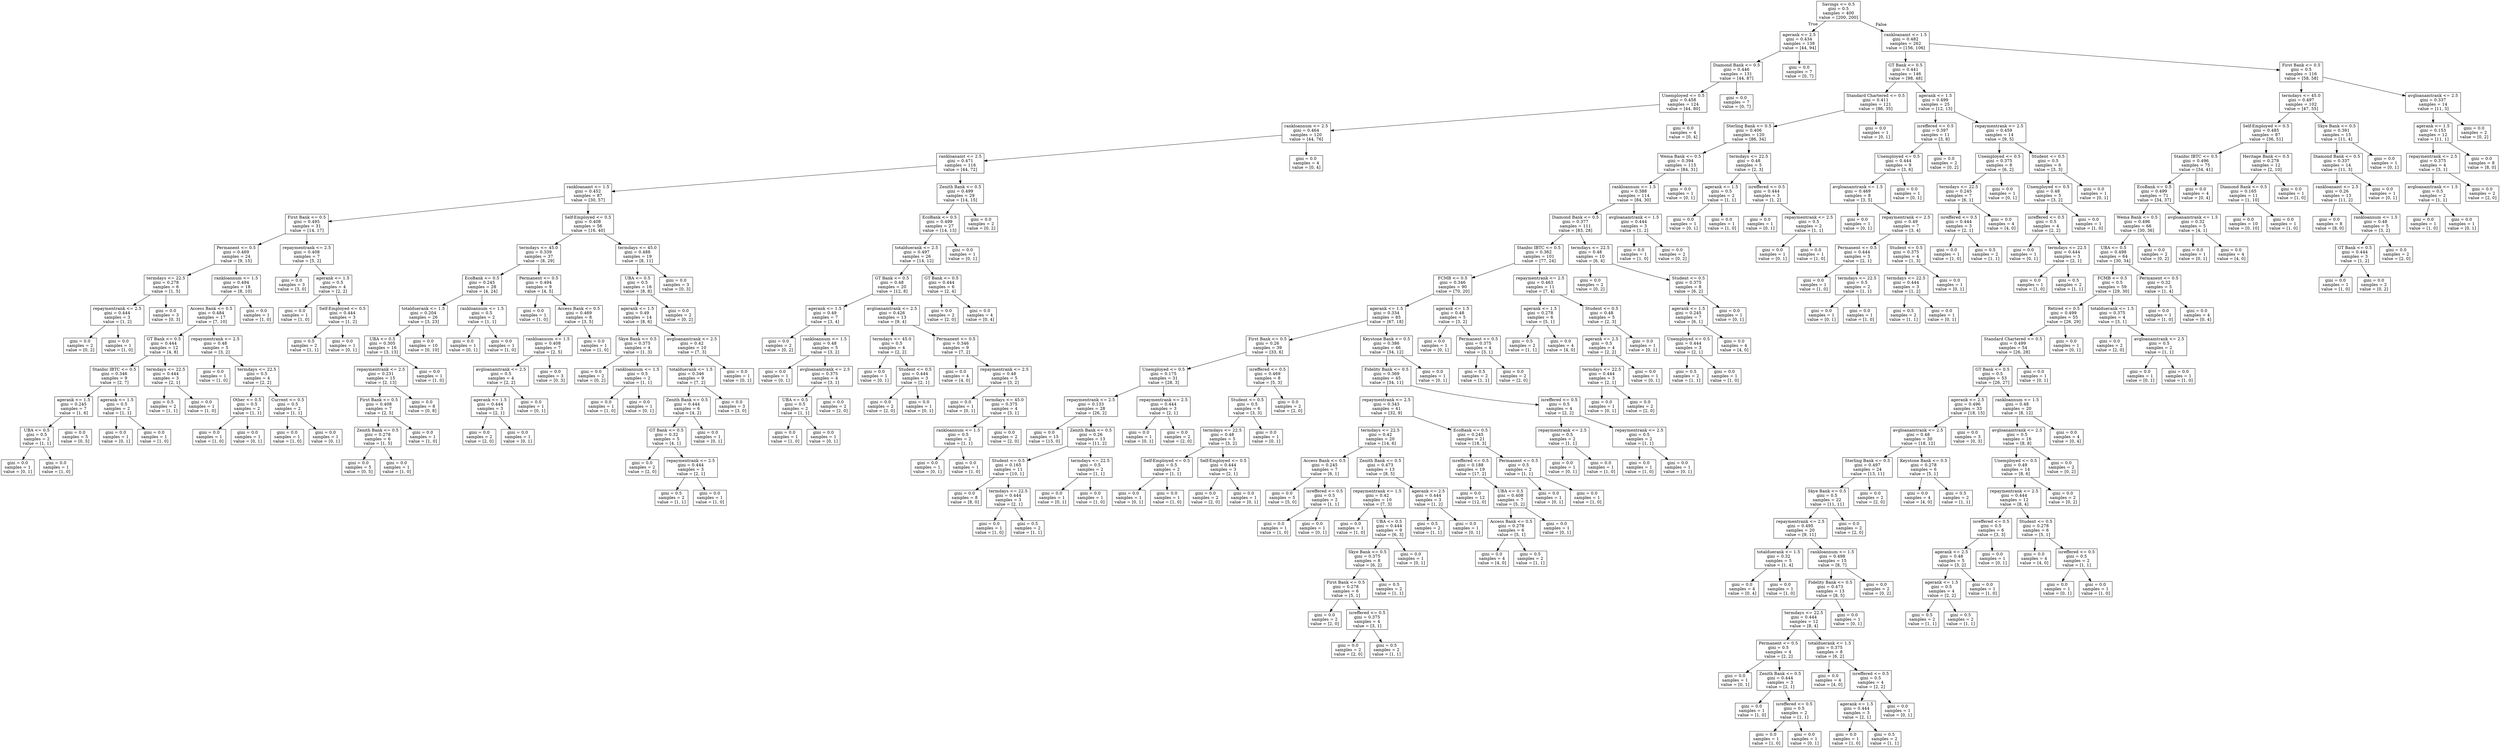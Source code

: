 digraph Tree {
node [shape=box] ;
0 [label="Savings <= 0.5\ngini = 0.5\nsamples = 400\nvalue = [200, 200]"] ;
1 [label="agerank <= 2.5\ngini = 0.434\nsamples = 138\nvalue = [44, 94]"] ;
0 -> 1 [labeldistance=2.5, labelangle=45, headlabel="True"] ;
2 [label="Diamond Bank <= 0.5\ngini = 0.446\nsamples = 131\nvalue = [44, 87]"] ;
1 -> 2 ;
3 [label="Unemployed <= 0.5\ngini = 0.458\nsamples = 124\nvalue = [44, 80]"] ;
2 -> 3 ;
4 [label="rankloannum <= 2.5\ngini = 0.464\nsamples = 120\nvalue = [44, 76]"] ;
3 -> 4 ;
5 [label="rankloanamt <= 2.5\ngini = 0.471\nsamples = 116\nvalue = [44, 72]"] ;
4 -> 5 ;
6 [label="rankloanamt <= 1.5\ngini = 0.452\nsamples = 87\nvalue = [30, 57]"] ;
5 -> 6 ;
7 [label="First Bank <= 0.5\ngini = 0.495\nsamples = 31\nvalue = [14, 17]"] ;
6 -> 7 ;
8 [label="Permanent <= 0.5\ngini = 0.469\nsamples = 24\nvalue = [9, 15]"] ;
7 -> 8 ;
9 [label="termdays <= 22.5\ngini = 0.278\nsamples = 6\nvalue = [1, 5]"] ;
8 -> 9 ;
10 [label="repaymentrank <= 2.5\ngini = 0.444\nsamples = 3\nvalue = [1, 2]"] ;
9 -> 10 ;
11 [label="gini = 0.0\nsamples = 2\nvalue = [0, 2]"] ;
10 -> 11 ;
12 [label="gini = 0.0\nsamples = 1\nvalue = [1, 0]"] ;
10 -> 12 ;
13 [label="gini = 0.0\nsamples = 3\nvalue = [0, 3]"] ;
9 -> 13 ;
14 [label="rankloannum <= 1.5\ngini = 0.494\nsamples = 18\nvalue = [8, 10]"] ;
8 -> 14 ;
15 [label="Access Bank <= 0.5\ngini = 0.484\nsamples = 17\nvalue = [7, 10]"] ;
14 -> 15 ;
16 [label="GT Bank <= 0.5\ngini = 0.444\nsamples = 12\nvalue = [4, 8]"] ;
15 -> 16 ;
17 [label="Stanbic IBTC <= 0.5\ngini = 0.346\nsamples = 9\nvalue = [2, 7]"] ;
16 -> 17 ;
18 [label="agerank <= 1.5\ngini = 0.245\nsamples = 7\nvalue = [1, 6]"] ;
17 -> 18 ;
19 [label="UBA <= 0.5\ngini = 0.5\nsamples = 2\nvalue = [1, 1]"] ;
18 -> 19 ;
20 [label="gini = 0.0\nsamples = 1\nvalue = [0, 1]"] ;
19 -> 20 ;
21 [label="gini = 0.0\nsamples = 1\nvalue = [1, 0]"] ;
19 -> 21 ;
22 [label="gini = 0.0\nsamples = 5\nvalue = [0, 5]"] ;
18 -> 22 ;
23 [label="agerank <= 1.5\ngini = 0.5\nsamples = 2\nvalue = [1, 1]"] ;
17 -> 23 ;
24 [label="gini = 0.0\nsamples = 1\nvalue = [0, 1]"] ;
23 -> 24 ;
25 [label="gini = 0.0\nsamples = 1\nvalue = [1, 0]"] ;
23 -> 25 ;
26 [label="termdays <= 22.5\ngini = 0.444\nsamples = 3\nvalue = [2, 1]"] ;
16 -> 26 ;
27 [label="gini = 0.5\nsamples = 2\nvalue = [1, 1]"] ;
26 -> 27 ;
28 [label="gini = 0.0\nsamples = 1\nvalue = [1, 0]"] ;
26 -> 28 ;
29 [label="repaymentrank <= 2.5\ngini = 0.48\nsamples = 5\nvalue = [3, 2]"] ;
15 -> 29 ;
30 [label="gini = 0.0\nsamples = 1\nvalue = [1, 0]"] ;
29 -> 30 ;
31 [label="termdays <= 22.5\ngini = 0.5\nsamples = 4\nvalue = [2, 2]"] ;
29 -> 31 ;
32 [label="Other <= 0.5\ngini = 0.5\nsamples = 2\nvalue = [1, 1]"] ;
31 -> 32 ;
33 [label="gini = 0.0\nsamples = 1\nvalue = [1, 0]"] ;
32 -> 33 ;
34 [label="gini = 0.0\nsamples = 1\nvalue = [0, 1]"] ;
32 -> 34 ;
35 [label="Current <= 0.5\ngini = 0.5\nsamples = 2\nvalue = [1, 1]"] ;
31 -> 35 ;
36 [label="gini = 0.0\nsamples = 1\nvalue = [1, 0]"] ;
35 -> 36 ;
37 [label="gini = 0.0\nsamples = 1\nvalue = [0, 1]"] ;
35 -> 37 ;
38 [label="gini = 0.0\nsamples = 1\nvalue = [1, 0]"] ;
14 -> 38 ;
39 [label="repaymentrank <= 2.5\ngini = 0.408\nsamples = 7\nvalue = [5, 2]"] ;
7 -> 39 ;
40 [label="gini = 0.0\nsamples = 3\nvalue = [3, 0]"] ;
39 -> 40 ;
41 [label="agerank <= 1.5\ngini = 0.5\nsamples = 4\nvalue = [2, 2]"] ;
39 -> 41 ;
42 [label="gini = 0.0\nsamples = 1\nvalue = [1, 0]"] ;
41 -> 42 ;
43 [label="Self-Employed <= 0.5\ngini = 0.444\nsamples = 3\nvalue = [1, 2]"] ;
41 -> 43 ;
44 [label="gini = 0.5\nsamples = 2\nvalue = [1, 1]"] ;
43 -> 44 ;
45 [label="gini = 0.0\nsamples = 1\nvalue = [0, 1]"] ;
43 -> 45 ;
46 [label="Self-Employed <= 0.5\ngini = 0.408\nsamples = 56\nvalue = [16, 40]"] ;
6 -> 46 ;
47 [label="termdays <= 45.0\ngini = 0.339\nsamples = 37\nvalue = [8, 29]"] ;
46 -> 47 ;
48 [label="EcoBank <= 0.5\ngini = 0.245\nsamples = 28\nvalue = [4, 24]"] ;
47 -> 48 ;
49 [label="totalduerank <= 1.5\ngini = 0.204\nsamples = 26\nvalue = [3, 23]"] ;
48 -> 49 ;
50 [label="UBA <= 0.5\ngini = 0.305\nsamples = 16\nvalue = [3, 13]"] ;
49 -> 50 ;
51 [label="repaymentrank <= 2.5\ngini = 0.231\nsamples = 15\nvalue = [2, 13]"] ;
50 -> 51 ;
52 [label="First Bank <= 0.5\ngini = 0.408\nsamples = 7\nvalue = [2, 5]"] ;
51 -> 52 ;
53 [label="Zenith Bank <= 0.5\ngini = 0.278\nsamples = 6\nvalue = [1, 5]"] ;
52 -> 53 ;
54 [label="gini = 0.0\nsamples = 5\nvalue = [0, 5]"] ;
53 -> 54 ;
55 [label="gini = 0.0\nsamples = 1\nvalue = [1, 0]"] ;
53 -> 55 ;
56 [label="gini = 0.0\nsamples = 1\nvalue = [1, 0]"] ;
52 -> 56 ;
57 [label="gini = 0.0\nsamples = 8\nvalue = [0, 8]"] ;
51 -> 57 ;
58 [label="gini = 0.0\nsamples = 1\nvalue = [1, 0]"] ;
50 -> 58 ;
59 [label="gini = 0.0\nsamples = 10\nvalue = [0, 10]"] ;
49 -> 59 ;
60 [label="rankloannum <= 1.5\ngini = 0.5\nsamples = 2\nvalue = [1, 1]"] ;
48 -> 60 ;
61 [label="gini = 0.0\nsamples = 1\nvalue = [0, 1]"] ;
60 -> 61 ;
62 [label="gini = 0.0\nsamples = 1\nvalue = [1, 0]"] ;
60 -> 62 ;
63 [label="Permanent <= 0.5\ngini = 0.494\nsamples = 9\nvalue = [4, 5]"] ;
47 -> 63 ;
64 [label="gini = 0.0\nsamples = 1\nvalue = [1, 0]"] ;
63 -> 64 ;
65 [label="Access Bank <= 0.5\ngini = 0.469\nsamples = 8\nvalue = [3, 5]"] ;
63 -> 65 ;
66 [label="rankloannum <= 1.5\ngini = 0.408\nsamples = 7\nvalue = [2, 5]"] ;
65 -> 66 ;
67 [label="avgloanamtrank <= 2.5\ngini = 0.5\nsamples = 4\nvalue = [2, 2]"] ;
66 -> 67 ;
68 [label="agerank <= 1.5\ngini = 0.444\nsamples = 3\nvalue = [2, 1]"] ;
67 -> 68 ;
69 [label="gini = 0.0\nsamples = 2\nvalue = [2, 0]"] ;
68 -> 69 ;
70 [label="gini = 0.0\nsamples = 1\nvalue = [0, 1]"] ;
68 -> 70 ;
71 [label="gini = 0.0\nsamples = 1\nvalue = [0, 1]"] ;
67 -> 71 ;
72 [label="gini = 0.0\nsamples = 3\nvalue = [0, 3]"] ;
66 -> 72 ;
73 [label="gini = 0.0\nsamples = 1\nvalue = [1, 0]"] ;
65 -> 73 ;
74 [label="termdays <= 45.0\ngini = 0.488\nsamples = 19\nvalue = [8, 11]"] ;
46 -> 74 ;
75 [label="UBA <= 0.5\ngini = 0.5\nsamples = 16\nvalue = [8, 8]"] ;
74 -> 75 ;
76 [label="agerank <= 1.5\ngini = 0.49\nsamples = 14\nvalue = [8, 6]"] ;
75 -> 76 ;
77 [label="Skye Bank <= 0.5\ngini = 0.375\nsamples = 4\nvalue = [1, 3]"] ;
76 -> 77 ;
78 [label="gini = 0.0\nsamples = 2\nvalue = [0, 2]"] ;
77 -> 78 ;
79 [label="rankloannum <= 1.5\ngini = 0.5\nsamples = 2\nvalue = [1, 1]"] ;
77 -> 79 ;
80 [label="gini = 0.0\nsamples = 1\nvalue = [1, 0]"] ;
79 -> 80 ;
81 [label="gini = 0.0\nsamples = 1\nvalue = [0, 1]"] ;
79 -> 81 ;
82 [label="avgloanamtrank <= 2.5\ngini = 0.42\nsamples = 10\nvalue = [7, 3]"] ;
76 -> 82 ;
83 [label="totalduerank <= 1.5\ngini = 0.346\nsamples = 9\nvalue = [7, 2]"] ;
82 -> 83 ;
84 [label="Zenith Bank <= 0.5\ngini = 0.444\nsamples = 6\nvalue = [4, 2]"] ;
83 -> 84 ;
85 [label="GT Bank <= 0.5\ngini = 0.32\nsamples = 5\nvalue = [4, 1]"] ;
84 -> 85 ;
86 [label="gini = 0.0\nsamples = 2\nvalue = [2, 0]"] ;
85 -> 86 ;
87 [label="repaymentrank <= 2.5\ngini = 0.444\nsamples = 3\nvalue = [2, 1]"] ;
85 -> 87 ;
88 [label="gini = 0.5\nsamples = 2\nvalue = [1, 1]"] ;
87 -> 88 ;
89 [label="gini = 0.0\nsamples = 1\nvalue = [1, 0]"] ;
87 -> 89 ;
90 [label="gini = 0.0\nsamples = 1\nvalue = [0, 1]"] ;
84 -> 90 ;
91 [label="gini = 0.0\nsamples = 3\nvalue = [3, 0]"] ;
83 -> 91 ;
92 [label="gini = 0.0\nsamples = 1\nvalue = [0, 1]"] ;
82 -> 92 ;
93 [label="gini = 0.0\nsamples = 2\nvalue = [0, 2]"] ;
75 -> 93 ;
94 [label="gini = 0.0\nsamples = 3\nvalue = [0, 3]"] ;
74 -> 94 ;
95 [label="Zenith Bank <= 0.5\ngini = 0.499\nsamples = 29\nvalue = [14, 15]"] ;
5 -> 95 ;
96 [label="EcoBank <= 0.5\ngini = 0.499\nsamples = 27\nvalue = [14, 13]"] ;
95 -> 96 ;
97 [label="totalduerank <= 2.5\ngini = 0.497\nsamples = 26\nvalue = [14, 12]"] ;
96 -> 97 ;
98 [label="GT Bank <= 0.5\ngini = 0.48\nsamples = 20\nvalue = [12, 8]"] ;
97 -> 98 ;
99 [label="agerank <= 1.5\ngini = 0.49\nsamples = 7\nvalue = [3, 4]"] ;
98 -> 99 ;
100 [label="gini = 0.0\nsamples = 2\nvalue = [0, 2]"] ;
99 -> 100 ;
101 [label="rankloannum <= 1.5\ngini = 0.48\nsamples = 5\nvalue = [3, 2]"] ;
99 -> 101 ;
102 [label="gini = 0.0\nsamples = 1\nvalue = [0, 1]"] ;
101 -> 102 ;
103 [label="avgloanamtrank <= 2.5\ngini = 0.375\nsamples = 4\nvalue = [3, 1]"] ;
101 -> 103 ;
104 [label="UBA <= 0.5\ngini = 0.5\nsamples = 2\nvalue = [1, 1]"] ;
103 -> 104 ;
105 [label="gini = 0.0\nsamples = 1\nvalue = [1, 0]"] ;
104 -> 105 ;
106 [label="gini = 0.0\nsamples = 1\nvalue = [0, 1]"] ;
104 -> 106 ;
107 [label="gini = 0.0\nsamples = 2\nvalue = [2, 0]"] ;
103 -> 107 ;
108 [label="avgloanamtrank <= 2.5\ngini = 0.426\nsamples = 13\nvalue = [9, 4]"] ;
98 -> 108 ;
109 [label="termdays <= 45.0\ngini = 0.5\nsamples = 4\nvalue = [2, 2]"] ;
108 -> 109 ;
110 [label="gini = 0.0\nsamples = 1\nvalue = [0, 1]"] ;
109 -> 110 ;
111 [label="Student <= 0.5\ngini = 0.444\nsamples = 3\nvalue = [2, 1]"] ;
109 -> 111 ;
112 [label="gini = 0.0\nsamples = 2\nvalue = [2, 0]"] ;
111 -> 112 ;
113 [label="gini = 0.0\nsamples = 1\nvalue = [0, 1]"] ;
111 -> 113 ;
114 [label="Permanent <= 0.5\ngini = 0.346\nsamples = 9\nvalue = [7, 2]"] ;
108 -> 114 ;
115 [label="gini = 0.0\nsamples = 4\nvalue = [4, 0]"] ;
114 -> 115 ;
116 [label="repaymentrank <= 2.5\ngini = 0.48\nsamples = 5\nvalue = [3, 2]"] ;
114 -> 116 ;
117 [label="gini = 0.0\nsamples = 1\nvalue = [0, 1]"] ;
116 -> 117 ;
118 [label="termdays <= 45.0\ngini = 0.375\nsamples = 4\nvalue = [3, 1]"] ;
116 -> 118 ;
119 [label="rankloannum <= 1.5\ngini = 0.5\nsamples = 2\nvalue = [1, 1]"] ;
118 -> 119 ;
120 [label="gini = 0.0\nsamples = 1\nvalue = [0, 1]"] ;
119 -> 120 ;
121 [label="gini = 0.0\nsamples = 1\nvalue = [1, 0]"] ;
119 -> 121 ;
122 [label="gini = 0.0\nsamples = 2\nvalue = [2, 0]"] ;
118 -> 122 ;
123 [label="GT Bank <= 0.5\ngini = 0.444\nsamples = 6\nvalue = [2, 4]"] ;
97 -> 123 ;
124 [label="gini = 0.0\nsamples = 2\nvalue = [2, 0]"] ;
123 -> 124 ;
125 [label="gini = 0.0\nsamples = 4\nvalue = [0, 4]"] ;
123 -> 125 ;
126 [label="gini = 0.0\nsamples = 1\nvalue = [0, 1]"] ;
96 -> 126 ;
127 [label="gini = 0.0\nsamples = 2\nvalue = [0, 2]"] ;
95 -> 127 ;
128 [label="gini = 0.0\nsamples = 4\nvalue = [0, 4]"] ;
4 -> 128 ;
129 [label="gini = 0.0\nsamples = 4\nvalue = [0, 4]"] ;
3 -> 129 ;
130 [label="gini = 0.0\nsamples = 7\nvalue = [0, 7]"] ;
2 -> 130 ;
131 [label="gini = 0.0\nsamples = 7\nvalue = [0, 7]"] ;
1 -> 131 ;
132 [label="rankloanamt <= 1.5\ngini = 0.482\nsamples = 262\nvalue = [156, 106]"] ;
0 -> 132 [labeldistance=2.5, labelangle=-45, headlabel="False"] ;
133 [label="GT Bank <= 0.5\ngini = 0.441\nsamples = 146\nvalue = [98, 48]"] ;
132 -> 133 ;
134 [label="Standard Chartered <= 0.5\ngini = 0.411\nsamples = 121\nvalue = [86, 35]"] ;
133 -> 134 ;
135 [label="Sterling Bank <= 0.5\ngini = 0.406\nsamples = 120\nvalue = [86, 34]"] ;
134 -> 135 ;
136 [label="Wema Bank <= 0.5\ngini = 0.394\nsamples = 115\nvalue = [84, 31]"] ;
135 -> 136 ;
137 [label="rankloannum <= 1.5\ngini = 0.388\nsamples = 114\nvalue = [84, 30]"] ;
136 -> 137 ;
138 [label="Diamond Bank <= 0.5\ngini = 0.377\nsamples = 111\nvalue = [83, 28]"] ;
137 -> 138 ;
139 [label="Stanbic IBTC <= 0.5\ngini = 0.362\nsamples = 101\nvalue = [77, 24]"] ;
138 -> 139 ;
140 [label="FCMB <= 0.5\ngini = 0.346\nsamples = 90\nvalue = [70, 20]"] ;
139 -> 140 ;
141 [label="agerank <= 1.5\ngini = 0.334\nsamples = 85\nvalue = [67, 18]"] ;
140 -> 141 ;
142 [label="First Bank <= 0.5\ngini = 0.26\nsamples = 39\nvalue = [33, 6]"] ;
141 -> 142 ;
143 [label="Unemployed <= 0.5\ngini = 0.175\nsamples = 31\nvalue = [28, 3]"] ;
142 -> 143 ;
144 [label="repaymentrank <= 2.5\ngini = 0.133\nsamples = 28\nvalue = [26, 2]"] ;
143 -> 144 ;
145 [label="gini = 0.0\nsamples = 15\nvalue = [15, 0]"] ;
144 -> 145 ;
146 [label="Zenith Bank <= 0.5\ngini = 0.26\nsamples = 13\nvalue = [11, 2]"] ;
144 -> 146 ;
147 [label="Student <= 0.5\ngini = 0.165\nsamples = 11\nvalue = [10, 1]"] ;
146 -> 147 ;
148 [label="gini = 0.0\nsamples = 8\nvalue = [8, 0]"] ;
147 -> 148 ;
149 [label="termdays <= 22.5\ngini = 0.444\nsamples = 3\nvalue = [2, 1]"] ;
147 -> 149 ;
150 [label="gini = 0.0\nsamples = 1\nvalue = [1, 0]"] ;
149 -> 150 ;
151 [label="gini = 0.5\nsamples = 2\nvalue = [1, 1]"] ;
149 -> 151 ;
152 [label="termdays <= 22.5\ngini = 0.5\nsamples = 2\nvalue = [1, 1]"] ;
146 -> 152 ;
153 [label="gini = 0.0\nsamples = 1\nvalue = [0, 1]"] ;
152 -> 153 ;
154 [label="gini = 0.0\nsamples = 1\nvalue = [1, 0]"] ;
152 -> 154 ;
155 [label="repaymentrank <= 2.5\ngini = 0.444\nsamples = 3\nvalue = [2, 1]"] ;
143 -> 155 ;
156 [label="gini = 0.0\nsamples = 1\nvalue = [0, 1]"] ;
155 -> 156 ;
157 [label="gini = 0.0\nsamples = 2\nvalue = [2, 0]"] ;
155 -> 157 ;
158 [label="isreffered <= 0.5\ngini = 0.469\nsamples = 8\nvalue = [5, 3]"] ;
142 -> 158 ;
159 [label="Student <= 0.5\ngini = 0.5\nsamples = 6\nvalue = [3, 3]"] ;
158 -> 159 ;
160 [label="termdays <= 22.5\ngini = 0.48\nsamples = 5\nvalue = [3, 2]"] ;
159 -> 160 ;
161 [label="Self-Employed <= 0.5\ngini = 0.5\nsamples = 2\nvalue = [1, 1]"] ;
160 -> 161 ;
162 [label="gini = 0.0\nsamples = 1\nvalue = [0, 1]"] ;
161 -> 162 ;
163 [label="gini = 0.0\nsamples = 1\nvalue = [1, 0]"] ;
161 -> 163 ;
164 [label="Self-Employed <= 0.5\ngini = 0.444\nsamples = 3\nvalue = [2, 1]"] ;
160 -> 164 ;
165 [label="gini = 0.0\nsamples = 2\nvalue = [2, 0]"] ;
164 -> 165 ;
166 [label="gini = 0.0\nsamples = 1\nvalue = [0, 1]"] ;
164 -> 166 ;
167 [label="gini = 0.0\nsamples = 1\nvalue = [0, 1]"] ;
159 -> 167 ;
168 [label="gini = 0.0\nsamples = 2\nvalue = [2, 0]"] ;
158 -> 168 ;
169 [label="Keystone Bank <= 0.5\ngini = 0.386\nsamples = 46\nvalue = [34, 12]"] ;
141 -> 169 ;
170 [label="Fidelity Bank <= 0.5\ngini = 0.369\nsamples = 45\nvalue = [34, 11]"] ;
169 -> 170 ;
171 [label="repaymentrank <= 2.5\ngini = 0.343\nsamples = 41\nvalue = [32, 9]"] ;
170 -> 171 ;
172 [label="termdays <= 22.5\ngini = 0.42\nsamples = 20\nvalue = [14, 6]"] ;
171 -> 172 ;
173 [label="Access Bank <= 0.5\ngini = 0.245\nsamples = 7\nvalue = [6, 1]"] ;
172 -> 173 ;
174 [label="gini = 0.0\nsamples = 5\nvalue = [5, 0]"] ;
173 -> 174 ;
175 [label="isreffered <= 0.5\ngini = 0.5\nsamples = 2\nvalue = [1, 1]"] ;
173 -> 175 ;
176 [label="gini = 0.0\nsamples = 1\nvalue = [1, 0]"] ;
175 -> 176 ;
177 [label="gini = 0.0\nsamples = 1\nvalue = [0, 1]"] ;
175 -> 177 ;
178 [label="Zenith Bank <= 0.5\ngini = 0.473\nsamples = 13\nvalue = [8, 5]"] ;
172 -> 178 ;
179 [label="repaymentrank <= 1.5\ngini = 0.42\nsamples = 10\nvalue = [7, 3]"] ;
178 -> 179 ;
180 [label="gini = 0.0\nsamples = 1\nvalue = [1, 0]"] ;
179 -> 180 ;
181 [label="UBA <= 0.5\ngini = 0.444\nsamples = 9\nvalue = [6, 3]"] ;
179 -> 181 ;
182 [label="Skye Bank <= 0.5\ngini = 0.375\nsamples = 8\nvalue = [6, 2]"] ;
181 -> 182 ;
183 [label="First Bank <= 0.5\ngini = 0.278\nsamples = 6\nvalue = [5, 1]"] ;
182 -> 183 ;
184 [label="gini = 0.0\nsamples = 2\nvalue = [2, 0]"] ;
183 -> 184 ;
185 [label="isreffered <= 0.5\ngini = 0.375\nsamples = 4\nvalue = [3, 1]"] ;
183 -> 185 ;
186 [label="gini = 0.0\nsamples = 2\nvalue = [2, 0]"] ;
185 -> 186 ;
187 [label="gini = 0.5\nsamples = 2\nvalue = [1, 1]"] ;
185 -> 187 ;
188 [label="gini = 0.5\nsamples = 2\nvalue = [1, 1]"] ;
182 -> 188 ;
189 [label="gini = 0.0\nsamples = 1\nvalue = [0, 1]"] ;
181 -> 189 ;
190 [label="agerank <= 2.5\ngini = 0.444\nsamples = 3\nvalue = [1, 2]"] ;
178 -> 190 ;
191 [label="gini = 0.5\nsamples = 2\nvalue = [1, 1]"] ;
190 -> 191 ;
192 [label="gini = 0.0\nsamples = 1\nvalue = [0, 1]"] ;
190 -> 192 ;
193 [label="EcoBank <= 0.5\ngini = 0.245\nsamples = 21\nvalue = [18, 3]"] ;
171 -> 193 ;
194 [label="isreffered <= 0.5\ngini = 0.188\nsamples = 19\nvalue = [17, 2]"] ;
193 -> 194 ;
195 [label="gini = 0.0\nsamples = 12\nvalue = [12, 0]"] ;
194 -> 195 ;
196 [label="UBA <= 0.5\ngini = 0.408\nsamples = 7\nvalue = [5, 2]"] ;
194 -> 196 ;
197 [label="Access Bank <= 0.5\ngini = 0.278\nsamples = 6\nvalue = [5, 1]"] ;
196 -> 197 ;
198 [label="gini = 0.0\nsamples = 4\nvalue = [4, 0]"] ;
197 -> 198 ;
199 [label="gini = 0.5\nsamples = 2\nvalue = [1, 1]"] ;
197 -> 199 ;
200 [label="gini = 0.0\nsamples = 1\nvalue = [0, 1]"] ;
196 -> 200 ;
201 [label="Permanent <= 0.5\ngini = 0.5\nsamples = 2\nvalue = [1, 1]"] ;
193 -> 201 ;
202 [label="gini = 0.0\nsamples = 1\nvalue = [0, 1]"] ;
201 -> 202 ;
203 [label="gini = 0.0\nsamples = 1\nvalue = [1, 0]"] ;
201 -> 203 ;
204 [label="isreffered <= 0.5\ngini = 0.5\nsamples = 4\nvalue = [2, 2]"] ;
170 -> 204 ;
205 [label="repaymentrank <= 2.5\ngini = 0.5\nsamples = 2\nvalue = [1, 1]"] ;
204 -> 205 ;
206 [label="gini = 0.0\nsamples = 1\nvalue = [0, 1]"] ;
205 -> 206 ;
207 [label="gini = 0.0\nsamples = 1\nvalue = [1, 0]"] ;
205 -> 207 ;
208 [label="repaymentrank <= 2.5\ngini = 0.5\nsamples = 2\nvalue = [1, 1]"] ;
204 -> 208 ;
209 [label="gini = 0.0\nsamples = 1\nvalue = [1, 0]"] ;
208 -> 209 ;
210 [label="gini = 0.0\nsamples = 1\nvalue = [0, 1]"] ;
208 -> 210 ;
211 [label="gini = 0.0\nsamples = 1\nvalue = [0, 1]"] ;
169 -> 211 ;
212 [label="agerank <= 1.5\ngini = 0.48\nsamples = 5\nvalue = [3, 2]"] ;
140 -> 212 ;
213 [label="gini = 0.0\nsamples = 1\nvalue = [0, 1]"] ;
212 -> 213 ;
214 [label="Permanent <= 0.5\ngini = 0.375\nsamples = 4\nvalue = [3, 1]"] ;
212 -> 214 ;
215 [label="gini = 0.5\nsamples = 2\nvalue = [1, 1]"] ;
214 -> 215 ;
216 [label="gini = 0.0\nsamples = 2\nvalue = [2, 0]"] ;
214 -> 216 ;
217 [label="repaymentrank <= 2.5\ngini = 0.463\nsamples = 11\nvalue = [7, 4]"] ;
139 -> 217 ;
218 [label="agerank <= 1.5\ngini = 0.278\nsamples = 6\nvalue = [5, 1]"] ;
217 -> 218 ;
219 [label="gini = 0.5\nsamples = 2\nvalue = [1, 1]"] ;
218 -> 219 ;
220 [label="gini = 0.0\nsamples = 4\nvalue = [4, 0]"] ;
218 -> 220 ;
221 [label="Student <= 0.5\ngini = 0.48\nsamples = 5\nvalue = [2, 3]"] ;
217 -> 221 ;
222 [label="agerank <= 2.5\ngini = 0.5\nsamples = 4\nvalue = [2, 2]"] ;
221 -> 222 ;
223 [label="termdays <= 22.5\ngini = 0.444\nsamples = 3\nvalue = [2, 1]"] ;
222 -> 223 ;
224 [label="gini = 0.0\nsamples = 1\nvalue = [0, 1]"] ;
223 -> 224 ;
225 [label="gini = 0.0\nsamples = 2\nvalue = [2, 0]"] ;
223 -> 225 ;
226 [label="gini = 0.0\nsamples = 1\nvalue = [0, 1]"] ;
222 -> 226 ;
227 [label="gini = 0.0\nsamples = 1\nvalue = [0, 1]"] ;
221 -> 227 ;
228 [label="termdays <= 22.5\ngini = 0.48\nsamples = 10\nvalue = [6, 4]"] ;
138 -> 228 ;
229 [label="gini = 0.0\nsamples = 2\nvalue = [0, 2]"] ;
228 -> 229 ;
230 [label="Student <= 0.5\ngini = 0.375\nsamples = 8\nvalue = [6, 2]"] ;
228 -> 230 ;
231 [label="agerank <= 1.5\ngini = 0.245\nsamples = 7\nvalue = [6, 1]"] ;
230 -> 231 ;
232 [label="Unemployed <= 0.5\ngini = 0.444\nsamples = 3\nvalue = [2, 1]"] ;
231 -> 232 ;
233 [label="gini = 0.5\nsamples = 2\nvalue = [1, 1]"] ;
232 -> 233 ;
234 [label="gini = 0.0\nsamples = 1\nvalue = [1, 0]"] ;
232 -> 234 ;
235 [label="gini = 0.0\nsamples = 4\nvalue = [4, 0]"] ;
231 -> 235 ;
236 [label="gini = 0.0\nsamples = 1\nvalue = [0, 1]"] ;
230 -> 236 ;
237 [label="avgloanamtrank <= 1.5\ngini = 0.444\nsamples = 3\nvalue = [1, 2]"] ;
137 -> 237 ;
238 [label="gini = 0.0\nsamples = 1\nvalue = [1, 0]"] ;
237 -> 238 ;
239 [label="gini = 0.0\nsamples = 2\nvalue = [0, 2]"] ;
237 -> 239 ;
240 [label="gini = 0.0\nsamples = 1\nvalue = [0, 1]"] ;
136 -> 240 ;
241 [label="termdays <= 22.5\ngini = 0.48\nsamples = 5\nvalue = [2, 3]"] ;
135 -> 241 ;
242 [label="agerank <= 1.5\ngini = 0.5\nsamples = 2\nvalue = [1, 1]"] ;
241 -> 242 ;
243 [label="gini = 0.0\nsamples = 1\nvalue = [0, 1]"] ;
242 -> 243 ;
244 [label="gini = 0.0\nsamples = 1\nvalue = [1, 0]"] ;
242 -> 244 ;
245 [label="isreffered <= 0.5\ngini = 0.444\nsamples = 3\nvalue = [1, 2]"] ;
241 -> 245 ;
246 [label="gini = 0.0\nsamples = 1\nvalue = [0, 1]"] ;
245 -> 246 ;
247 [label="repaymentrank <= 2.5\ngini = 0.5\nsamples = 2\nvalue = [1, 1]"] ;
245 -> 247 ;
248 [label="gini = 0.0\nsamples = 1\nvalue = [0, 1]"] ;
247 -> 248 ;
249 [label="gini = 0.0\nsamples = 1\nvalue = [1, 0]"] ;
247 -> 249 ;
250 [label="gini = 0.0\nsamples = 1\nvalue = [0, 1]"] ;
134 -> 250 ;
251 [label="agerank <= 1.5\ngini = 0.499\nsamples = 25\nvalue = [12, 13]"] ;
133 -> 251 ;
252 [label="isreffered <= 0.5\ngini = 0.397\nsamples = 11\nvalue = [3, 8]"] ;
251 -> 252 ;
253 [label="Unemployed <= 0.5\ngini = 0.444\nsamples = 9\nvalue = [3, 6]"] ;
252 -> 253 ;
254 [label="avgloanamtrank <= 1.5\ngini = 0.469\nsamples = 8\nvalue = [3, 5]"] ;
253 -> 254 ;
255 [label="gini = 0.0\nsamples = 1\nvalue = [0, 1]"] ;
254 -> 255 ;
256 [label="repaymentrank <= 2.5\ngini = 0.49\nsamples = 7\nvalue = [3, 4]"] ;
254 -> 256 ;
257 [label="Permanent <= 0.5\ngini = 0.444\nsamples = 3\nvalue = [2, 1]"] ;
256 -> 257 ;
258 [label="gini = 0.0\nsamples = 1\nvalue = [1, 0]"] ;
257 -> 258 ;
259 [label="termdays <= 22.5\ngini = 0.5\nsamples = 2\nvalue = [1, 1]"] ;
257 -> 259 ;
260 [label="gini = 0.0\nsamples = 1\nvalue = [0, 1]"] ;
259 -> 260 ;
261 [label="gini = 0.0\nsamples = 1\nvalue = [1, 0]"] ;
259 -> 261 ;
262 [label="Student <= 0.5\ngini = 0.375\nsamples = 4\nvalue = [1, 3]"] ;
256 -> 262 ;
263 [label="termdays <= 22.5\ngini = 0.444\nsamples = 3\nvalue = [1, 2]"] ;
262 -> 263 ;
264 [label="gini = 0.5\nsamples = 2\nvalue = [1, 1]"] ;
263 -> 264 ;
265 [label="gini = 0.0\nsamples = 1\nvalue = [0, 1]"] ;
263 -> 265 ;
266 [label="gini = 0.0\nsamples = 1\nvalue = [0, 1]"] ;
262 -> 266 ;
267 [label="gini = 0.0\nsamples = 1\nvalue = [0, 1]"] ;
253 -> 267 ;
268 [label="gini = 0.0\nsamples = 2\nvalue = [0, 2]"] ;
252 -> 268 ;
269 [label="repaymentrank <= 2.5\ngini = 0.459\nsamples = 14\nvalue = [9, 5]"] ;
251 -> 269 ;
270 [label="Unemployed <= 0.5\ngini = 0.375\nsamples = 8\nvalue = [6, 2]"] ;
269 -> 270 ;
271 [label="termdays <= 22.5\ngini = 0.245\nsamples = 7\nvalue = [6, 1]"] ;
270 -> 271 ;
272 [label="isreffered <= 0.5\ngini = 0.444\nsamples = 3\nvalue = [2, 1]"] ;
271 -> 272 ;
273 [label="gini = 0.0\nsamples = 1\nvalue = [1, 0]"] ;
272 -> 273 ;
274 [label="gini = 0.5\nsamples = 2\nvalue = [1, 1]"] ;
272 -> 274 ;
275 [label="gini = 0.0\nsamples = 4\nvalue = [4, 0]"] ;
271 -> 275 ;
276 [label="gini = 0.0\nsamples = 1\nvalue = [0, 1]"] ;
270 -> 276 ;
277 [label="Student <= 0.5\ngini = 0.5\nsamples = 6\nvalue = [3, 3]"] ;
269 -> 277 ;
278 [label="Unemployed <= 0.5\ngini = 0.48\nsamples = 5\nvalue = [3, 2]"] ;
277 -> 278 ;
279 [label="isreffered <= 0.5\ngini = 0.5\nsamples = 4\nvalue = [2, 2]"] ;
278 -> 279 ;
280 [label="gini = 0.0\nsamples = 1\nvalue = [0, 1]"] ;
279 -> 280 ;
281 [label="termdays <= 22.5\ngini = 0.444\nsamples = 3\nvalue = [2, 1]"] ;
279 -> 281 ;
282 [label="gini = 0.0\nsamples = 1\nvalue = [1, 0]"] ;
281 -> 282 ;
283 [label="gini = 0.5\nsamples = 2\nvalue = [1, 1]"] ;
281 -> 283 ;
284 [label="gini = 0.0\nsamples = 1\nvalue = [1, 0]"] ;
278 -> 284 ;
285 [label="gini = 0.0\nsamples = 1\nvalue = [0, 1]"] ;
277 -> 285 ;
286 [label="First Bank <= 0.5\ngini = 0.5\nsamples = 116\nvalue = [58, 58]"] ;
132 -> 286 ;
287 [label="termdays <= 45.0\ngini = 0.497\nsamples = 102\nvalue = [47, 55]"] ;
286 -> 287 ;
288 [label="Self-Employed <= 0.5\ngini = 0.485\nsamples = 87\nvalue = [36, 51]"] ;
287 -> 288 ;
289 [label="Stanbic IBTC <= 0.5\ngini = 0.496\nsamples = 75\nvalue = [34, 41]"] ;
288 -> 289 ;
290 [label="EcoBank <= 0.5\ngini = 0.499\nsamples = 71\nvalue = [34, 37]"] ;
289 -> 290 ;
291 [label="Wema Bank <= 0.5\ngini = 0.496\nsamples = 66\nvalue = [30, 36]"] ;
290 -> 291 ;
292 [label="UBA <= 0.5\ngini = 0.498\nsamples = 64\nvalue = [30, 34]"] ;
291 -> 292 ;
293 [label="FCMB <= 0.5\ngini = 0.5\nsamples = 59\nvalue = [29, 30]"] ;
292 -> 293 ;
294 [label="Retired <= 0.5\ngini = 0.499\nsamples = 55\nvalue = [26, 29]"] ;
293 -> 294 ;
295 [label="Standard Chartered <= 0.5\ngini = 0.499\nsamples = 54\nvalue = [26, 28]"] ;
294 -> 295 ;
296 [label="GT Bank <= 0.5\ngini = 0.5\nsamples = 53\nvalue = [26, 27]"] ;
295 -> 296 ;
297 [label="agerank <= 2.5\ngini = 0.496\nsamples = 33\nvalue = [18, 15]"] ;
296 -> 297 ;
298 [label="avgloanamtrank <= 2.5\ngini = 0.48\nsamples = 30\nvalue = [18, 12]"] ;
297 -> 298 ;
299 [label="Sterling Bank <= 0.5\ngini = 0.497\nsamples = 24\nvalue = [13, 11]"] ;
298 -> 299 ;
300 [label="Skye Bank <= 0.5\ngini = 0.5\nsamples = 22\nvalue = [11, 11]"] ;
299 -> 300 ;
301 [label="repaymentrank <= 2.5\ngini = 0.495\nsamples = 20\nvalue = [9, 11]"] ;
300 -> 301 ;
302 [label="totalduerank <= 1.5\ngini = 0.32\nsamples = 5\nvalue = [1, 4]"] ;
301 -> 302 ;
303 [label="gini = 0.0\nsamples = 4\nvalue = [0, 4]"] ;
302 -> 303 ;
304 [label="gini = 0.0\nsamples = 1\nvalue = [1, 0]"] ;
302 -> 304 ;
305 [label="rankloannum <= 1.5\ngini = 0.498\nsamples = 15\nvalue = [8, 7]"] ;
301 -> 305 ;
306 [label="Fidelity Bank <= 0.5\ngini = 0.473\nsamples = 13\nvalue = [8, 5]"] ;
305 -> 306 ;
307 [label="termdays <= 22.5\ngini = 0.444\nsamples = 12\nvalue = [8, 4]"] ;
306 -> 307 ;
308 [label="Permanent <= 0.5\ngini = 0.5\nsamples = 4\nvalue = [2, 2]"] ;
307 -> 308 ;
309 [label="gini = 0.0\nsamples = 1\nvalue = [0, 1]"] ;
308 -> 309 ;
310 [label="Zenith Bank <= 0.5\ngini = 0.444\nsamples = 3\nvalue = [2, 1]"] ;
308 -> 310 ;
311 [label="gini = 0.0\nsamples = 1\nvalue = [1, 0]"] ;
310 -> 311 ;
312 [label="isreffered <= 0.5\ngini = 0.5\nsamples = 2\nvalue = [1, 1]"] ;
310 -> 312 ;
313 [label="gini = 0.0\nsamples = 1\nvalue = [1, 0]"] ;
312 -> 313 ;
314 [label="gini = 0.0\nsamples = 1\nvalue = [0, 1]"] ;
312 -> 314 ;
315 [label="totalduerank <= 1.5\ngini = 0.375\nsamples = 8\nvalue = [6, 2]"] ;
307 -> 315 ;
316 [label="gini = 0.0\nsamples = 4\nvalue = [4, 0]"] ;
315 -> 316 ;
317 [label="isreffered <= 0.5\ngini = 0.5\nsamples = 4\nvalue = [2, 2]"] ;
315 -> 317 ;
318 [label="agerank <= 1.5\ngini = 0.444\nsamples = 3\nvalue = [2, 1]"] ;
317 -> 318 ;
319 [label="gini = 0.0\nsamples = 1\nvalue = [1, 0]"] ;
318 -> 319 ;
320 [label="gini = 0.5\nsamples = 2\nvalue = [1, 1]"] ;
318 -> 320 ;
321 [label="gini = 0.0\nsamples = 1\nvalue = [0, 1]"] ;
317 -> 321 ;
322 [label="gini = 0.0\nsamples = 1\nvalue = [0, 1]"] ;
306 -> 322 ;
323 [label="gini = 0.0\nsamples = 2\nvalue = [0, 2]"] ;
305 -> 323 ;
324 [label="gini = 0.0\nsamples = 2\nvalue = [2, 0]"] ;
300 -> 324 ;
325 [label="gini = 0.0\nsamples = 2\nvalue = [2, 0]"] ;
299 -> 325 ;
326 [label="Keystone Bank <= 0.5\ngini = 0.278\nsamples = 6\nvalue = [5, 1]"] ;
298 -> 326 ;
327 [label="gini = 0.0\nsamples = 4\nvalue = [4, 0]"] ;
326 -> 327 ;
328 [label="gini = 0.5\nsamples = 2\nvalue = [1, 1]"] ;
326 -> 328 ;
329 [label="gini = 0.0\nsamples = 3\nvalue = [0, 3]"] ;
297 -> 329 ;
330 [label="rankloannum <= 1.5\ngini = 0.48\nsamples = 20\nvalue = [8, 12]"] ;
296 -> 330 ;
331 [label="avgloanamtrank <= 2.5\ngini = 0.5\nsamples = 16\nvalue = [8, 8]"] ;
330 -> 331 ;
332 [label="Unemployed <= 0.5\ngini = 0.49\nsamples = 14\nvalue = [8, 6]"] ;
331 -> 332 ;
333 [label="repaymentrank <= 2.5\ngini = 0.444\nsamples = 12\nvalue = [8, 4]"] ;
332 -> 333 ;
334 [label="isreffered <= 0.5\ngini = 0.5\nsamples = 6\nvalue = [3, 3]"] ;
333 -> 334 ;
335 [label="agerank <= 2.5\ngini = 0.48\nsamples = 5\nvalue = [3, 2]"] ;
334 -> 335 ;
336 [label="agerank <= 1.5\ngini = 0.5\nsamples = 4\nvalue = [2, 2]"] ;
335 -> 336 ;
337 [label="gini = 0.5\nsamples = 2\nvalue = [1, 1]"] ;
336 -> 337 ;
338 [label="gini = 0.5\nsamples = 2\nvalue = [1, 1]"] ;
336 -> 338 ;
339 [label="gini = 0.0\nsamples = 1\nvalue = [1, 0]"] ;
335 -> 339 ;
340 [label="gini = 0.0\nsamples = 1\nvalue = [0, 1]"] ;
334 -> 340 ;
341 [label="Student <= 0.5\ngini = 0.278\nsamples = 6\nvalue = [5, 1]"] ;
333 -> 341 ;
342 [label="gini = 0.0\nsamples = 4\nvalue = [4, 0]"] ;
341 -> 342 ;
343 [label="isreffered <= 0.5\ngini = 0.5\nsamples = 2\nvalue = [1, 1]"] ;
341 -> 343 ;
344 [label="gini = 0.0\nsamples = 1\nvalue = [0, 1]"] ;
343 -> 344 ;
345 [label="gini = 0.0\nsamples = 1\nvalue = [1, 0]"] ;
343 -> 345 ;
346 [label="gini = 0.0\nsamples = 2\nvalue = [0, 2]"] ;
332 -> 346 ;
347 [label="gini = 0.0\nsamples = 2\nvalue = [0, 2]"] ;
331 -> 347 ;
348 [label="gini = 0.0\nsamples = 4\nvalue = [0, 4]"] ;
330 -> 348 ;
349 [label="gini = 0.0\nsamples = 1\nvalue = [0, 1]"] ;
295 -> 349 ;
350 [label="gini = 0.0\nsamples = 1\nvalue = [0, 1]"] ;
294 -> 350 ;
351 [label="totalduerank <= 1.5\ngini = 0.375\nsamples = 4\nvalue = [3, 1]"] ;
293 -> 351 ;
352 [label="gini = 0.0\nsamples = 2\nvalue = [2, 0]"] ;
351 -> 352 ;
353 [label="avgloanamtrank <= 2.5\ngini = 0.5\nsamples = 2\nvalue = [1, 1]"] ;
351 -> 353 ;
354 [label="gini = 0.0\nsamples = 1\nvalue = [0, 1]"] ;
353 -> 354 ;
355 [label="gini = 0.0\nsamples = 1\nvalue = [1, 0]"] ;
353 -> 355 ;
356 [label="Permanent <= 0.5\ngini = 0.32\nsamples = 5\nvalue = [1, 4]"] ;
292 -> 356 ;
357 [label="gini = 0.0\nsamples = 1\nvalue = [1, 0]"] ;
356 -> 357 ;
358 [label="gini = 0.0\nsamples = 4\nvalue = [0, 4]"] ;
356 -> 358 ;
359 [label="gini = 0.0\nsamples = 2\nvalue = [0, 2]"] ;
291 -> 359 ;
360 [label="avgloanamtrank <= 1.5\ngini = 0.32\nsamples = 5\nvalue = [4, 1]"] ;
290 -> 360 ;
361 [label="gini = 0.0\nsamples = 1\nvalue = [0, 1]"] ;
360 -> 361 ;
362 [label="gini = 0.0\nsamples = 4\nvalue = [4, 0]"] ;
360 -> 362 ;
363 [label="gini = 0.0\nsamples = 4\nvalue = [0, 4]"] ;
289 -> 363 ;
364 [label="Heritage Bank <= 0.5\ngini = 0.278\nsamples = 12\nvalue = [2, 10]"] ;
288 -> 364 ;
365 [label="Diamond Bank <= 0.5\ngini = 0.165\nsamples = 11\nvalue = [1, 10]"] ;
364 -> 365 ;
366 [label="gini = 0.0\nsamples = 10\nvalue = [0, 10]"] ;
365 -> 366 ;
367 [label="gini = 0.0\nsamples = 1\nvalue = [1, 0]"] ;
365 -> 367 ;
368 [label="gini = 0.0\nsamples = 1\nvalue = [1, 0]"] ;
364 -> 368 ;
369 [label="Skye Bank <= 0.5\ngini = 0.391\nsamples = 15\nvalue = [11, 4]"] ;
287 -> 369 ;
370 [label="Diamond Bank <= 0.5\ngini = 0.337\nsamples = 14\nvalue = [11, 3]"] ;
369 -> 370 ;
371 [label="rankloanamt <= 2.5\ngini = 0.26\nsamples = 13\nvalue = [11, 2]"] ;
370 -> 371 ;
372 [label="gini = 0.0\nsamples = 8\nvalue = [8, 0]"] ;
371 -> 372 ;
373 [label="rankloannum <= 1.5\ngini = 0.48\nsamples = 5\nvalue = [3, 2]"] ;
371 -> 373 ;
374 [label="GT Bank <= 0.5\ngini = 0.444\nsamples = 3\nvalue = [1, 2]"] ;
373 -> 374 ;
375 [label="gini = 0.0\nsamples = 1\nvalue = [1, 0]"] ;
374 -> 375 ;
376 [label="gini = 0.0\nsamples = 2\nvalue = [0, 2]"] ;
374 -> 376 ;
377 [label="gini = 0.0\nsamples = 2\nvalue = [2, 0]"] ;
373 -> 377 ;
378 [label="gini = 0.0\nsamples = 1\nvalue = [0, 1]"] ;
370 -> 378 ;
379 [label="gini = 0.0\nsamples = 1\nvalue = [0, 1]"] ;
369 -> 379 ;
380 [label="avgloanamtrank <= 2.5\ngini = 0.337\nsamples = 14\nvalue = [11, 3]"] ;
286 -> 380 ;
381 [label="agerank <= 1.5\ngini = 0.153\nsamples = 12\nvalue = [11, 1]"] ;
380 -> 381 ;
382 [label="repaymentrank <= 2.5\ngini = 0.375\nsamples = 4\nvalue = [3, 1]"] ;
381 -> 382 ;
383 [label="avgloanamtrank <= 1.5\ngini = 0.5\nsamples = 2\nvalue = [1, 1]"] ;
382 -> 383 ;
384 [label="gini = 0.0\nsamples = 1\nvalue = [1, 0]"] ;
383 -> 384 ;
385 [label="gini = 0.0\nsamples = 1\nvalue = [0, 1]"] ;
383 -> 385 ;
386 [label="gini = 0.0\nsamples = 2\nvalue = [2, 0]"] ;
382 -> 386 ;
387 [label="gini = 0.0\nsamples = 8\nvalue = [8, 0]"] ;
381 -> 387 ;
388 [label="gini = 0.0\nsamples = 2\nvalue = [0, 2]"] ;
380 -> 388 ;
}